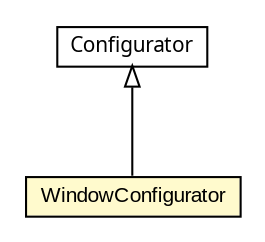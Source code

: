 #!/usr/local/bin/dot
#
# Class diagram 
# Generated by UMLGraph version 5.1 (http://www.umlgraph.org/)
#

digraph G {
	edge [fontname="arial",fontsize=10,labelfontname="arial",labelfontsize=10];
	node [fontname="arial",fontsize=10,shape=plaintext];
	nodesep=0.25;
	ranksep=0.5;
	// org.olympe.musicplayer.bean.configurator.WindowConfigurator
	c405 [label=<<table title="org.olympe.musicplayer.bean.configurator.WindowConfigurator" border="0" cellborder="1" cellspacing="0" cellpadding="2" port="p" bgcolor="lemonChiffon" href="./WindowConfigurator.html">
		<tr><td><table border="0" cellspacing="0" cellpadding="1">
<tr><td align="center" balign="center"> WindowConfigurator </td></tr>
		</table></td></tr>
		</table>>, fontname="arial", fontcolor="black", fontsize=10.0];
	// org.olympe.musicplayer.bean.configurator.Configurator
	c409 [label=<<table title="org.olympe.musicplayer.bean.configurator.Configurator" border="0" cellborder="1" cellspacing="0" cellpadding="2" port="p" href="./Configurator.html">
		<tr><td><table border="0" cellspacing="0" cellpadding="1">
<tr><td align="center" balign="center"><font face="ariali"> Configurator </font></td></tr>
		</table></td></tr>
		</table>>, fontname="arial", fontcolor="black", fontsize=10.0];
	//org.olympe.musicplayer.bean.configurator.WindowConfigurator extends org.olympe.musicplayer.bean.configurator.Configurator
	c409:p -> c405:p [dir=back,arrowtail=empty];
}


